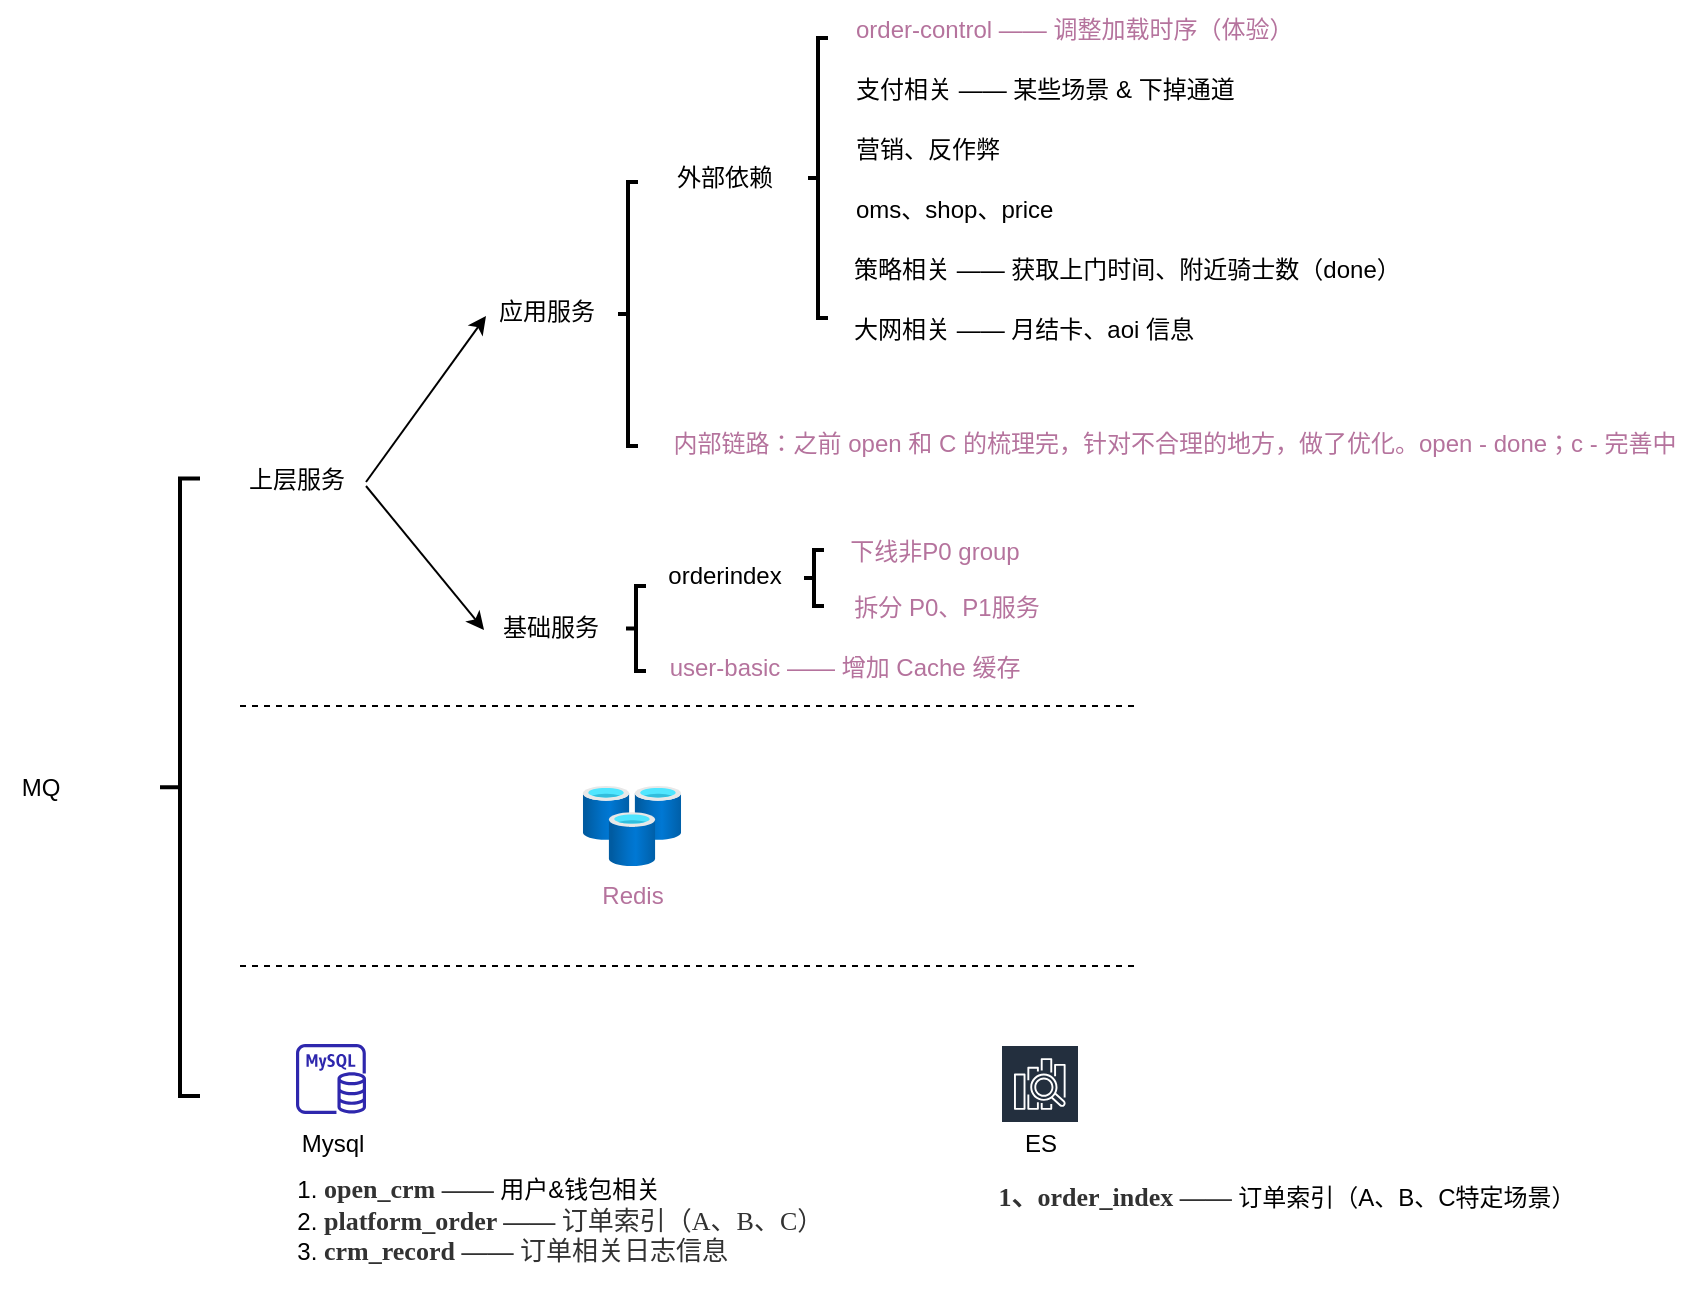 <mxfile version="21.6.1" type="github">
  <diagram id="prtHgNgQTEPvFCAcTncT" name="Page-1">
    <mxGraphModel dx="954" dy="652" grid="1" gridSize="10" guides="1" tooltips="1" connect="1" arrows="1" fold="1" page="1" pageScale="1" pageWidth="827" pageHeight="1169" math="0" shadow="0">
      <root>
        <mxCell id="0" />
        <mxCell id="1" parent="0" />
        <mxCell id="uOXKOe0CaD_opCTcT0az-1" value="" style="endArrow=none;dashed=1;html=1;rounded=0;" parent="1" edge="1">
          <mxGeometry width="50" height="50" relative="1" as="geometry">
            <mxPoint x="207" y="440" as="sourcePoint" />
            <mxPoint x="657" y="440" as="targetPoint" />
          </mxGeometry>
        </mxCell>
        <mxCell id="uOXKOe0CaD_opCTcT0az-2" value="" style="sketch=0;outlineConnect=0;fontColor=#232F3E;gradientColor=none;fillColor=#2E27AD;strokeColor=none;dashed=0;verticalLabelPosition=bottom;verticalAlign=top;align=center;html=1;fontSize=12;fontStyle=0;aspect=fixed;pointerEvents=1;shape=mxgraph.aws4.rds_mysql_instance;" parent="1" vertex="1">
          <mxGeometry x="235" y="609" width="35" height="35" as="geometry" />
        </mxCell>
        <mxCell id="uOXKOe0CaD_opCTcT0az-3" value="" style="sketch=0;outlineConnect=0;fontColor=#232F3E;gradientColor=none;strokeColor=#ffffff;fillColor=#232F3E;dashed=0;verticalLabelPosition=middle;verticalAlign=bottom;align=center;html=1;whiteSpace=wrap;fontSize=10;fontStyle=1;spacing=3;shape=mxgraph.aws4.productIcon;prIcon=mxgraph.aws4.elasticsearch_service;" parent="1" vertex="1">
          <mxGeometry x="587" y="609" width="40" height="45" as="geometry" />
        </mxCell>
        <mxCell id="uOXKOe0CaD_opCTcT0az-4" value="" style="image;aspect=fixed;html=1;points=[];align=center;fontSize=12;image=img/lib/azure2/databases/Cache_Redis.svg;" parent="1" vertex="1">
          <mxGeometry x="378.38" y="480" width="49.23" height="40" as="geometry" />
        </mxCell>
        <mxCell id="uOXKOe0CaD_opCTcT0az-5" value="" style="endArrow=none;dashed=1;html=1;rounded=0;" parent="1" edge="1">
          <mxGeometry width="50" height="50" relative="1" as="geometry">
            <mxPoint x="207" y="570" as="sourcePoint" />
            <mxPoint x="657" y="570" as="targetPoint" />
          </mxGeometry>
        </mxCell>
        <mxCell id="uOXKOe0CaD_opCTcT0az-6" value="上层服务" style="text;html=1;align=center;verticalAlign=middle;resizable=0;points=[];autosize=1;strokeColor=none;fillColor=none;" parent="1" vertex="1">
          <mxGeometry x="200" y="312" width="70" height="30" as="geometry" />
        </mxCell>
        <mxCell id="uOXKOe0CaD_opCTcT0az-7" value="" style="endArrow=classic;html=1;rounded=0;strokeColor=#000000;" parent="1" edge="1">
          <mxGeometry width="50" height="50" relative="1" as="geometry">
            <mxPoint x="270" y="328" as="sourcePoint" />
            <mxPoint x="330" y="245" as="targetPoint" />
          </mxGeometry>
        </mxCell>
        <mxCell id="uOXKOe0CaD_opCTcT0az-8" value="" style="endArrow=classic;html=1;rounded=0;strokeColor=#000000;exitX=1.057;exitY=1.1;exitDx=0;exitDy=0;exitPerimeter=0;entryX=0.029;entryY=0.533;entryDx=0;entryDy=0;entryPerimeter=0;" parent="1" target="uOXKOe0CaD_opCTcT0az-10" edge="1">
          <mxGeometry width="50" height="50" relative="1" as="geometry">
            <mxPoint x="270" y="330" as="sourcePoint" />
            <mxPoint x="327.01" y="378" as="targetPoint" />
          </mxGeometry>
        </mxCell>
        <mxCell id="uOXKOe0CaD_opCTcT0az-9" value="orderindex" style="text;html=1;align=center;verticalAlign=middle;resizable=0;points=[];autosize=1;strokeColor=none;fillColor=none;" parent="1" vertex="1">
          <mxGeometry x="409" y="360" width="80" height="30" as="geometry" />
        </mxCell>
        <mxCell id="uOXKOe0CaD_opCTcT0az-10" value="基础服务" style="text;html=1;align=center;verticalAlign=middle;resizable=0;points=[];autosize=1;strokeColor=none;fillColor=none;" parent="1" vertex="1">
          <mxGeometry x="327" y="386" width="70" height="30" as="geometry" />
        </mxCell>
        <mxCell id="uOXKOe0CaD_opCTcT0az-11" value="user-basic —— 增加 Cache 缓存" style="text;html=1;align=center;verticalAlign=middle;resizable=0;points=[];autosize=1;strokeColor=none;fillColor=none;fontColor=#B5739D;" parent="1" vertex="1">
          <mxGeometry x="409" y="406" width="200" height="30" as="geometry" />
        </mxCell>
        <mxCell id="uOXKOe0CaD_opCTcT0az-12" value="" style="strokeWidth=2;html=1;shape=mxgraph.flowchart.annotation_2;align=left;labelPosition=right;pointerEvents=1;" parent="1" vertex="1">
          <mxGeometry x="400" y="380" width="10" height="42.5" as="geometry" />
        </mxCell>
        <mxCell id="uOXKOe0CaD_opCTcT0az-13" value="&lt;font color=&quot;#b5739d&quot;&gt;Redis&lt;/font&gt;" style="text;html=1;align=center;verticalAlign=middle;resizable=0;points=[];autosize=1;strokeColor=none;fillColor=none;" parent="1" vertex="1">
          <mxGeometry x="377.61" y="520" width="50" height="30" as="geometry" />
        </mxCell>
        <mxCell id="uOXKOe0CaD_opCTcT0az-14" value="ES" style="text;html=1;align=center;verticalAlign=middle;resizable=0;points=[];autosize=1;strokeColor=none;fillColor=none;" parent="1" vertex="1">
          <mxGeometry x="587" y="644" width="40" height="30" as="geometry" />
        </mxCell>
        <mxCell id="uOXKOe0CaD_opCTcT0az-15" value="Mysql" style="text;html=1;align=center;verticalAlign=middle;resizable=0;points=[];autosize=1;strokeColor=none;fillColor=none;" parent="1" vertex="1">
          <mxGeometry x="227.5" y="644" width="50" height="30" as="geometry" />
        </mxCell>
        <mxCell id="uOXKOe0CaD_opCTcT0az-16" value="应用服务" style="text;html=1;align=center;verticalAlign=middle;resizable=0;points=[];autosize=1;strokeColor=none;fillColor=none;" parent="1" vertex="1">
          <mxGeometry x="325" y="228" width="70" height="30" as="geometry" />
        </mxCell>
        <mxCell id="uOXKOe0CaD_opCTcT0az-17" value="" style="strokeWidth=2;html=1;shape=mxgraph.flowchart.annotation_2;align=left;labelPosition=right;pointerEvents=1;" parent="1" vertex="1">
          <mxGeometry x="489" y="362" width="10" height="28" as="geometry" />
        </mxCell>
        <mxCell id="uOXKOe0CaD_opCTcT0az-18" value="下线非P0 group" style="text;html=1;align=center;verticalAlign=middle;resizable=0;points=[];autosize=1;strokeColor=none;fillColor=none;fontColor=#B5739D;" parent="1" vertex="1">
          <mxGeometry x="499" y="348" width="110" height="30" as="geometry" />
        </mxCell>
        <mxCell id="uOXKOe0CaD_opCTcT0az-19" value="拆分 P0、P1服务" style="text;html=1;align=center;verticalAlign=middle;resizable=0;points=[];autosize=1;strokeColor=none;fillColor=none;fontColor=#B5739D;" parent="1" vertex="1">
          <mxGeometry x="500" y="376" width="120" height="30" as="geometry" />
        </mxCell>
        <mxCell id="uOXKOe0CaD_opCTcT0az-20" value="" style="strokeWidth=2;html=1;shape=mxgraph.flowchart.annotation_2;align=left;labelPosition=right;pointerEvents=1;" parent="1" vertex="1">
          <mxGeometry x="491" y="106" width="10" height="140" as="geometry" />
        </mxCell>
        <mxCell id="uOXKOe0CaD_opCTcT0az-21" value="&lt;font color=&quot;#b5739d&quot;&gt;order-control —— 调整加载时序（体验）&lt;/font&gt;" style="text;html=1;align=left;verticalAlign=middle;resizable=0;points=[];autosize=1;strokeColor=none;fillColor=none;" parent="1" vertex="1">
          <mxGeometry x="513" y="87" width="240" height="30" as="geometry" />
        </mxCell>
        <mxCell id="uOXKOe0CaD_opCTcT0az-22" value="支付相关 —— 某些场景 &amp;amp; 下掉通道" style="text;html=1;align=left;verticalAlign=middle;resizable=0;points=[];autosize=1;strokeColor=none;fillColor=none;" parent="1" vertex="1">
          <mxGeometry x="513" y="117" width="210" height="30" as="geometry" />
        </mxCell>
        <mxCell id="uOXKOe0CaD_opCTcT0az-23" value="营销、反作弊" style="text;html=1;align=left;verticalAlign=middle;resizable=0;points=[];autosize=1;strokeColor=none;fillColor=none;" parent="1" vertex="1">
          <mxGeometry x="513" y="147" width="100" height="30" as="geometry" />
        </mxCell>
        <mxCell id="uOXKOe0CaD_opCTcT0az-24" value="oms、shop、price" style="text;html=1;align=left;verticalAlign=middle;resizable=0;points=[];autosize=1;strokeColor=none;fillColor=none;" parent="1" vertex="1">
          <mxGeometry x="513" y="177" width="120" height="30" as="geometry" />
        </mxCell>
        <mxCell id="uOXKOe0CaD_opCTcT0az-25" value="策略相关 —— 获取上门时间、附近骑士数（done）" style="text;html=1;align=left;verticalAlign=middle;resizable=0;points=[];autosize=1;strokeColor=none;fillColor=none;" parent="1" vertex="1">
          <mxGeometry x="512" y="207" width="300" height="30" as="geometry" />
        </mxCell>
        <mxCell id="uOXKOe0CaD_opCTcT0az-26" value="大网相关 —— 月结卡、aoi 信息" style="text;html=1;align=left;verticalAlign=middle;resizable=0;points=[];autosize=1;strokeColor=none;fillColor=none;" parent="1" vertex="1">
          <mxGeometry x="512" y="237" width="190" height="30" as="geometry" />
        </mxCell>
        <mxCell id="uOXKOe0CaD_opCTcT0az-27" value="" style="strokeWidth=2;html=1;shape=mxgraph.flowchart.annotation_2;align=left;labelPosition=right;pointerEvents=1;" parent="1" vertex="1">
          <mxGeometry x="167" y="326.25" width="20" height="308.75" as="geometry" />
        </mxCell>
        <mxCell id="uOXKOe0CaD_opCTcT0az-28" value="MQ" style="text;html=1;align=center;verticalAlign=middle;resizable=0;points=[];autosize=1;strokeColor=none;fillColor=none;" parent="1" vertex="1">
          <mxGeometry x="87" y="465.62" width="40" height="30" as="geometry" />
        </mxCell>
        <mxCell id="uOXKOe0CaD_opCTcT0az-30" value="" style="strokeWidth=2;html=1;shape=mxgraph.flowchart.annotation_2;align=left;labelPosition=right;pointerEvents=1;" parent="1" vertex="1">
          <mxGeometry x="396" y="178" width="10" height="132" as="geometry" />
        </mxCell>
        <mxCell id="uOXKOe0CaD_opCTcT0az-31" value="外部依赖" style="text;html=1;align=center;verticalAlign=middle;resizable=0;points=[];autosize=1;strokeColor=none;fillColor=none;" parent="1" vertex="1">
          <mxGeometry x="413.5" y="161" width="70" height="30" as="geometry" />
        </mxCell>
        <mxCell id="uOXKOe0CaD_opCTcT0az-32" value="内部链路：之前 open 和 C 的梳理完，针对不合理的地方，做了优化。open - done；c - 完善中" style="text;html=1;align=center;verticalAlign=middle;resizable=0;points=[];autosize=1;strokeColor=none;fillColor=none;fontColor=#B5739D;" parent="1" vertex="1">
          <mxGeometry x="414" y="294" width="520" height="30" as="geometry" />
        </mxCell>
        <mxCell id="fwd9VYUvt1YcdVPw9wCm-1" value="&lt;ol&gt;&lt;li&gt;&lt;b style=&quot;color: rgb(50, 50, 50); font-family: 微软雅黑; font-size: 13px; background-color: rgba(255, 255, 255, 0.01);&quot;&gt;open_crm ——&amp;nbsp;&lt;/b&gt;用户&amp;amp;钱包相关&lt;br&gt;&lt;/li&gt;&lt;li&gt;&lt;div style=&quot;resize: none; outline: none; font-size: 13px; color: rgb(50, 50, 50); font-family: 微软雅黑;&quot;&gt;&lt;b style=&quot;background-color: initial;&quot;&gt;platform_order ——&amp;nbsp;&lt;/b&gt;订单索引（A、B、C）&lt;br&gt;&lt;/div&gt;&lt;/li&gt;&lt;li&gt;&lt;div style=&quot;resize: none; outline: none; font-size: 13px; color: rgb(50, 50, 50); font-family: 微软雅黑;&quot;&gt;&lt;b style=&quot;text-align: center; background-color: rgba(255, 255, 255, 0.01);&quot;&gt;crm_record ——&amp;nbsp;&lt;/b&gt;订单相关日志信息&lt;br&gt;&lt;/div&gt;&lt;/li&gt;&lt;/ol&gt;" style="text;html=1;align=left;verticalAlign=middle;resizable=0;points=[];autosize=1;strokeColor=none;fillColor=none;" vertex="1" parent="1">
          <mxGeometry x="207" y="657" width="320" height="80" as="geometry" />
        </mxCell>
        <mxCell id="fwd9VYUvt1YcdVPw9wCm-2" value="&lt;b style=&quot;color: rgb(50, 50, 50); font-family: 微软雅黑; font-size: 13px;&quot;&gt;1、order_index ——&amp;nbsp;&lt;/b&gt;订单索引（A、B、C特定场景）" style="text;html=1;align=center;verticalAlign=middle;resizable=0;points=[];autosize=1;strokeColor=none;fillColor=none;" vertex="1" parent="1">
          <mxGeometry x="570" y="670" width="320" height="30" as="geometry" />
        </mxCell>
      </root>
    </mxGraphModel>
  </diagram>
</mxfile>
